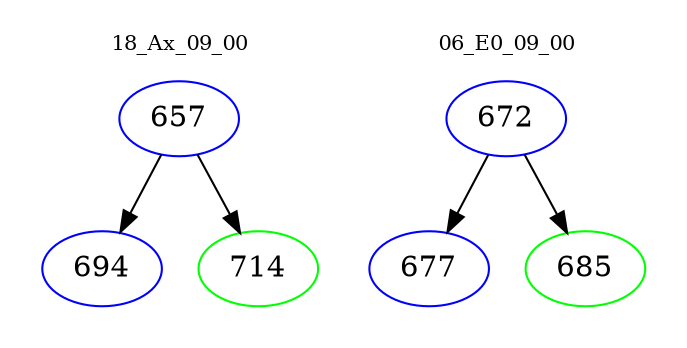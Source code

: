digraph{
subgraph cluster_0 {
color = white
label = "18_Ax_09_00";
fontsize=10;
T0_657 [label="657", color="blue"]
T0_657 -> T0_694 [color="black"]
T0_694 [label="694", color="blue"]
T0_657 -> T0_714 [color="black"]
T0_714 [label="714", color="green"]
}
subgraph cluster_1 {
color = white
label = "06_E0_09_00";
fontsize=10;
T1_672 [label="672", color="blue"]
T1_672 -> T1_677 [color="black"]
T1_677 [label="677", color="blue"]
T1_672 -> T1_685 [color="black"]
T1_685 [label="685", color="green"]
}
}
